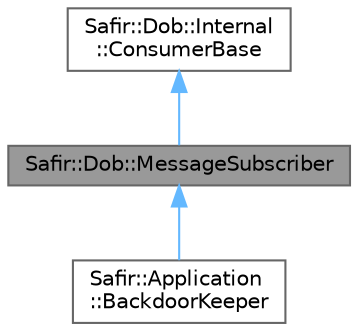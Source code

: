 digraph "Safir::Dob::MessageSubscriber"
{
 // LATEX_PDF_SIZE
  bgcolor="transparent";
  edge [fontname=Helvetica,fontsize=10,labelfontname=Helvetica,labelfontsize=10];
  node [fontname=Helvetica,fontsize=10,shape=box,height=0.2,width=0.4];
  Node1 [label="Safir::Dob::MessageSubscriber",height=0.2,width=0.4,color="gray40", fillcolor="grey60", style="filled", fontcolor="black",tooltip="Interface to be implemented by subscribers of messages."];
  Node2 -> Node1 [dir="back",color="steelblue1",style="solid"];
  Node2 [label="Safir::Dob::Internal\l::ConsumerBase",height=0.2,width=0.4,color="gray40", fillcolor="white", style="filled",URL="$a01327.html",tooltip="Base class used when composing more elaborated interfaces."];
  Node1 -> Node3 [dir="back",color="steelblue1",style="solid"];
  Node3 [label="Safir::Application\l::BackdoorKeeper",height=0.2,width=0.4,color="gray40", fillcolor="white", style="filled",URL="$a01235.html",tooltip="Class that provides subscription and filtering for BackdoorCommands."];
}
